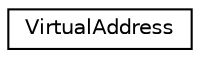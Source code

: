 digraph "类继承关系图"
{
  edge [fontname="Helvetica",fontsize="10",labelfontname="Helvetica",labelfontsize="10"];
  node [fontname="Helvetica",fontsize="10",shape=record];
  rankdir="LR";
  Node0 [label="VirtualAddress",height=0.2,width=0.4,color="black", fillcolor="white", style="filled",URL="$db/ded/class_virtual_address.html"];
}
